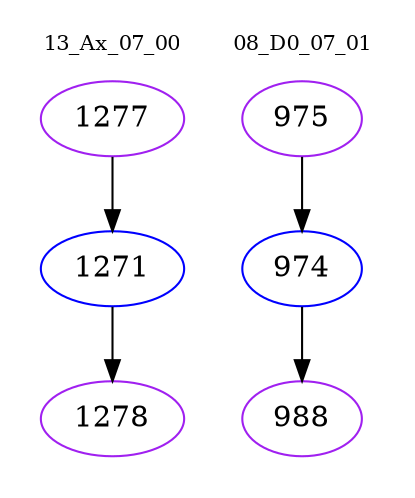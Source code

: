 digraph{
subgraph cluster_0 {
color = white
label = "13_Ax_07_00";
fontsize=10;
T0_1277 [label="1277", color="purple"]
T0_1277 -> T0_1271 [color="black"]
T0_1271 [label="1271", color="blue"]
T0_1271 -> T0_1278 [color="black"]
T0_1278 [label="1278", color="purple"]
}
subgraph cluster_1 {
color = white
label = "08_D0_07_01";
fontsize=10;
T1_975 [label="975", color="purple"]
T1_975 -> T1_974 [color="black"]
T1_974 [label="974", color="blue"]
T1_974 -> T1_988 [color="black"]
T1_988 [label="988", color="purple"]
}
}
